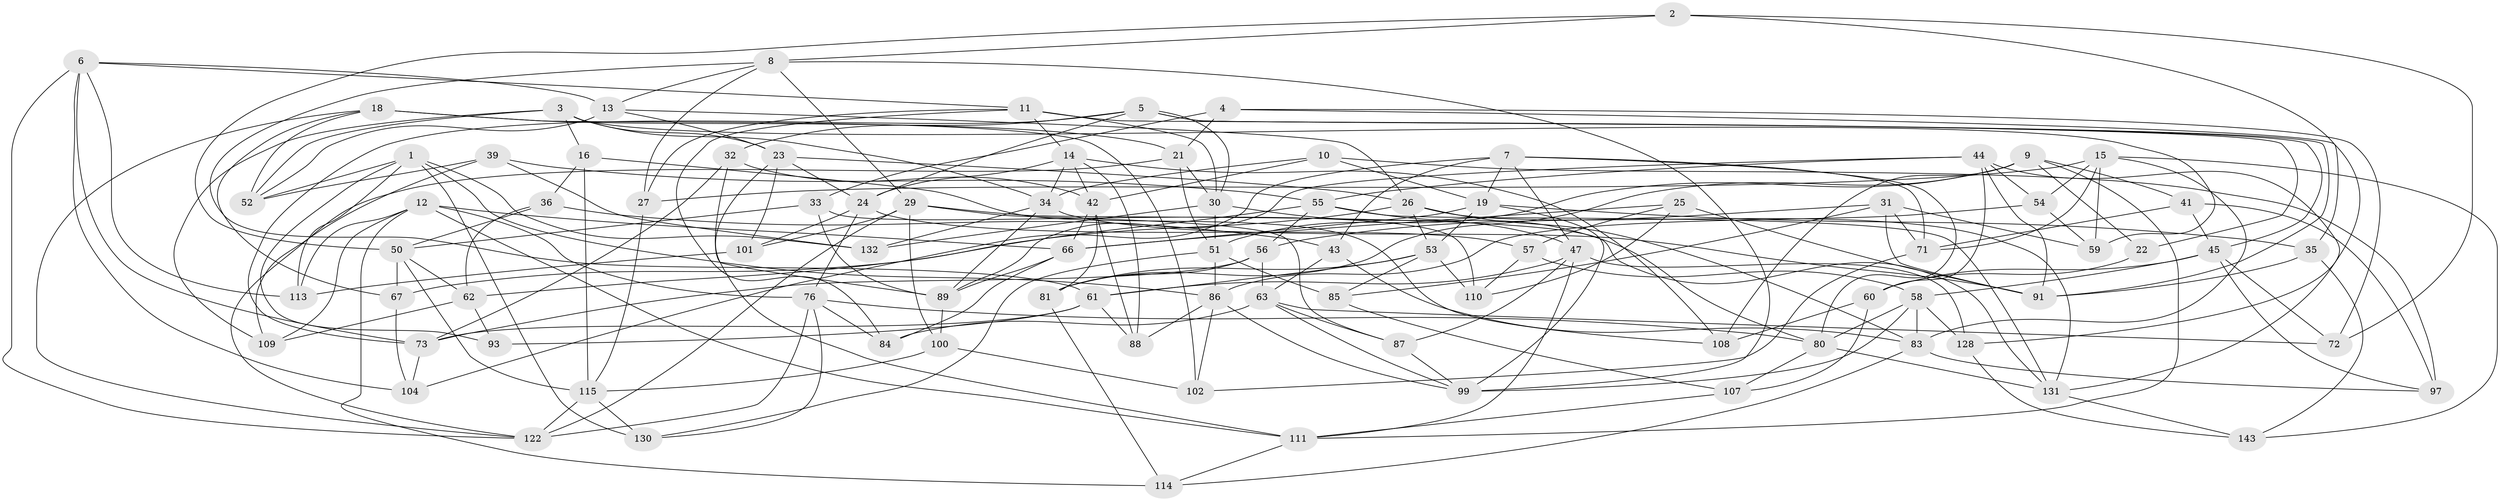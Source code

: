 // Generated by graph-tools (version 1.1) at 2025/24/03/03/25 07:24:24]
// undirected, 91 vertices, 228 edges
graph export_dot {
graph [start="1"]
  node [color=gray90,style=filled];
  1 [super="+78"];
  2;
  3 [super="+112"];
  4;
  5 [super="+126"];
  6 [super="+106"];
  7 [super="+118"];
  8 [super="+17"];
  9 [super="+138"];
  10;
  11 [super="+94"];
  12 [super="+123"];
  13 [super="+46"];
  14 [super="+20"];
  15 [super="+141"];
  16;
  18 [super="+116"];
  19 [super="+38"];
  21 [super="+134"];
  22;
  23 [super="+68"];
  24 [super="+28"];
  25;
  26 [super="+96"];
  27;
  29 [super="+48"];
  30 [super="+40"];
  31 [super="+37"];
  32;
  33;
  34 [super="+105"];
  35;
  36;
  39;
  41;
  42 [super="+77"];
  43;
  44 [super="+65"];
  45 [super="+49"];
  47 [super="+75"];
  50 [super="+82"];
  51 [super="+64"];
  52 [super="+69"];
  53 [super="+117"];
  54;
  55 [super="+129"];
  56 [super="+119"];
  57;
  58 [super="+74"];
  59;
  60 [super="+136"];
  61 [super="+125"];
  62 [super="+70"];
  63 [super="+79"];
  66 [super="+95"];
  67;
  71 [super="+90"];
  72;
  73 [super="+98"];
  76 [super="+133"];
  80 [super="+103"];
  81 [super="+92"];
  83 [super="+121"];
  84;
  85;
  86 [super="+124"];
  87;
  88;
  89 [super="+137"];
  91 [super="+139"];
  93;
  97;
  99 [super="+127"];
  100;
  101;
  102;
  104;
  107;
  108;
  109;
  110;
  111 [super="+142"];
  113;
  114;
  115 [super="+120"];
  122 [super="+135"];
  128;
  130;
  131 [super="+140"];
  132;
  143;
  1 -- 113;
  1 -- 132;
  1 -- 52;
  1 -- 130;
  1 -- 93;
  1 -- 86;
  2 -- 72;
  2 -- 35;
  2 -- 8;
  2 -- 50;
  3 -- 59;
  3 -- 109;
  3 -- 16;
  3 -- 34;
  3 -- 23;
  3 -- 52;
  4 -- 72;
  4 -- 128;
  4 -- 33;
  4 -- 21;
  5 -- 30;
  5 -- 32;
  5 -- 73;
  5 -- 24;
  5 -- 91;
  5 -- 45;
  6 -- 104;
  6 -- 113;
  6 -- 73;
  6 -- 122;
  6 -- 13;
  6 -- 11;
  7 -- 47;
  7 -- 104;
  7 -- 43;
  7 -- 19;
  7 -- 71;
  7 -- 80;
  8 -- 61;
  8 -- 13;
  8 -- 27;
  8 -- 99;
  8 -- 29;
  9 -- 41;
  9 -- 81;
  9 -- 108;
  9 -- 22;
  9 -- 51;
  9 -- 111;
  10 -- 97;
  10 -- 19;
  10 -- 42;
  10 -- 34;
  11 -- 22;
  11 -- 84;
  11 -- 30;
  11 -- 27;
  11 -- 14;
  12 -- 114;
  12 -- 113;
  12 -- 111;
  12 -- 66;
  12 -- 109;
  12 -- 76;
  13 -- 23;
  13 -- 52 [weight=2];
  13 -- 26;
  14 -- 108;
  14 -- 42;
  14 -- 34;
  14 -- 24;
  14 -- 88;
  15 -- 59;
  15 -- 27;
  15 -- 71;
  15 -- 143;
  15 -- 83;
  15 -- 54;
  16 -- 115;
  16 -- 36;
  16 -- 108;
  18 -- 102;
  18 -- 122;
  18 -- 67;
  18 -- 21 [weight=2];
  18 -- 52;
  19 -- 35;
  19 -- 53;
  19 -- 99;
  19 -- 66;
  21 -- 122;
  21 -- 30;
  21 -- 51;
  22 -- 60 [weight=2];
  23 -- 101;
  23 -- 111;
  23 -- 24;
  23 -- 26;
  24 -- 57;
  24 -- 76;
  24 -- 101;
  25 -- 91;
  25 -- 57;
  25 -- 110;
  25 -- 66;
  26 -- 67;
  26 -- 83;
  26 -- 53;
  26 -- 131;
  27 -- 115;
  29 -- 87;
  29 -- 101;
  29 -- 100;
  29 -- 122;
  29 -- 131;
  30 -- 132;
  30 -- 47;
  30 -- 51;
  31 -- 85;
  31 -- 71 [weight=2];
  31 -- 91;
  31 -- 56;
  31 -- 59;
  32 -- 73;
  32 -- 42;
  32 -- 89;
  33 -- 110;
  33 -- 89;
  33 -- 50;
  34 -- 132;
  34 -- 89;
  34 -- 91;
  35 -- 143;
  35 -- 91;
  36 -- 43;
  36 -- 50;
  36 -- 62;
  39 -- 132;
  39 -- 52;
  39 -- 109;
  39 -- 55;
  41 -- 97;
  41 -- 71;
  41 -- 45;
  42 -- 88;
  42 -- 81;
  42 -- 66;
  43 -- 63;
  43 -- 83;
  44 -- 54;
  44 -- 55;
  44 -- 89;
  44 -- 91;
  44 -- 60;
  44 -- 131;
  45 -- 58;
  45 -- 72;
  45 -- 60;
  45 -- 97;
  47 -- 87;
  47 -- 128;
  47 -- 111;
  47 -- 61;
  50 -- 67;
  50 -- 115;
  50 -- 62;
  51 -- 130;
  51 -- 86;
  51 -- 85;
  53 -- 110;
  53 -- 61;
  53 -- 81;
  53 -- 85;
  54 -- 59;
  54 -- 86;
  55 -- 131;
  55 -- 80;
  55 -- 56;
  55 -- 62;
  56 -- 63;
  56 -- 81 [weight=2];
  56 -- 73;
  57 -- 110;
  57 -- 58;
  58 -- 83;
  58 -- 99;
  58 -- 128;
  58 -- 80;
  60 -- 108;
  60 -- 107;
  61 -- 88;
  61 -- 93;
  61 -- 73;
  62 -- 109;
  62 -- 93 [weight=2];
  63 -- 84;
  63 -- 72;
  63 -- 99;
  63 -- 87;
  66 -- 89;
  66 -- 84;
  67 -- 104;
  71 -- 102;
  73 -- 104;
  76 -- 80;
  76 -- 130;
  76 -- 122;
  76 -- 84;
  80 -- 131;
  80 -- 107;
  81 -- 114;
  83 -- 97;
  83 -- 114;
  85 -- 107;
  86 -- 102;
  86 -- 88;
  86 -- 99;
  87 -- 99;
  89 -- 100;
  100 -- 115;
  100 -- 102;
  101 -- 113;
  107 -- 111;
  111 -- 114;
  115 -- 130;
  115 -- 122;
  128 -- 143;
  131 -- 143;
}
